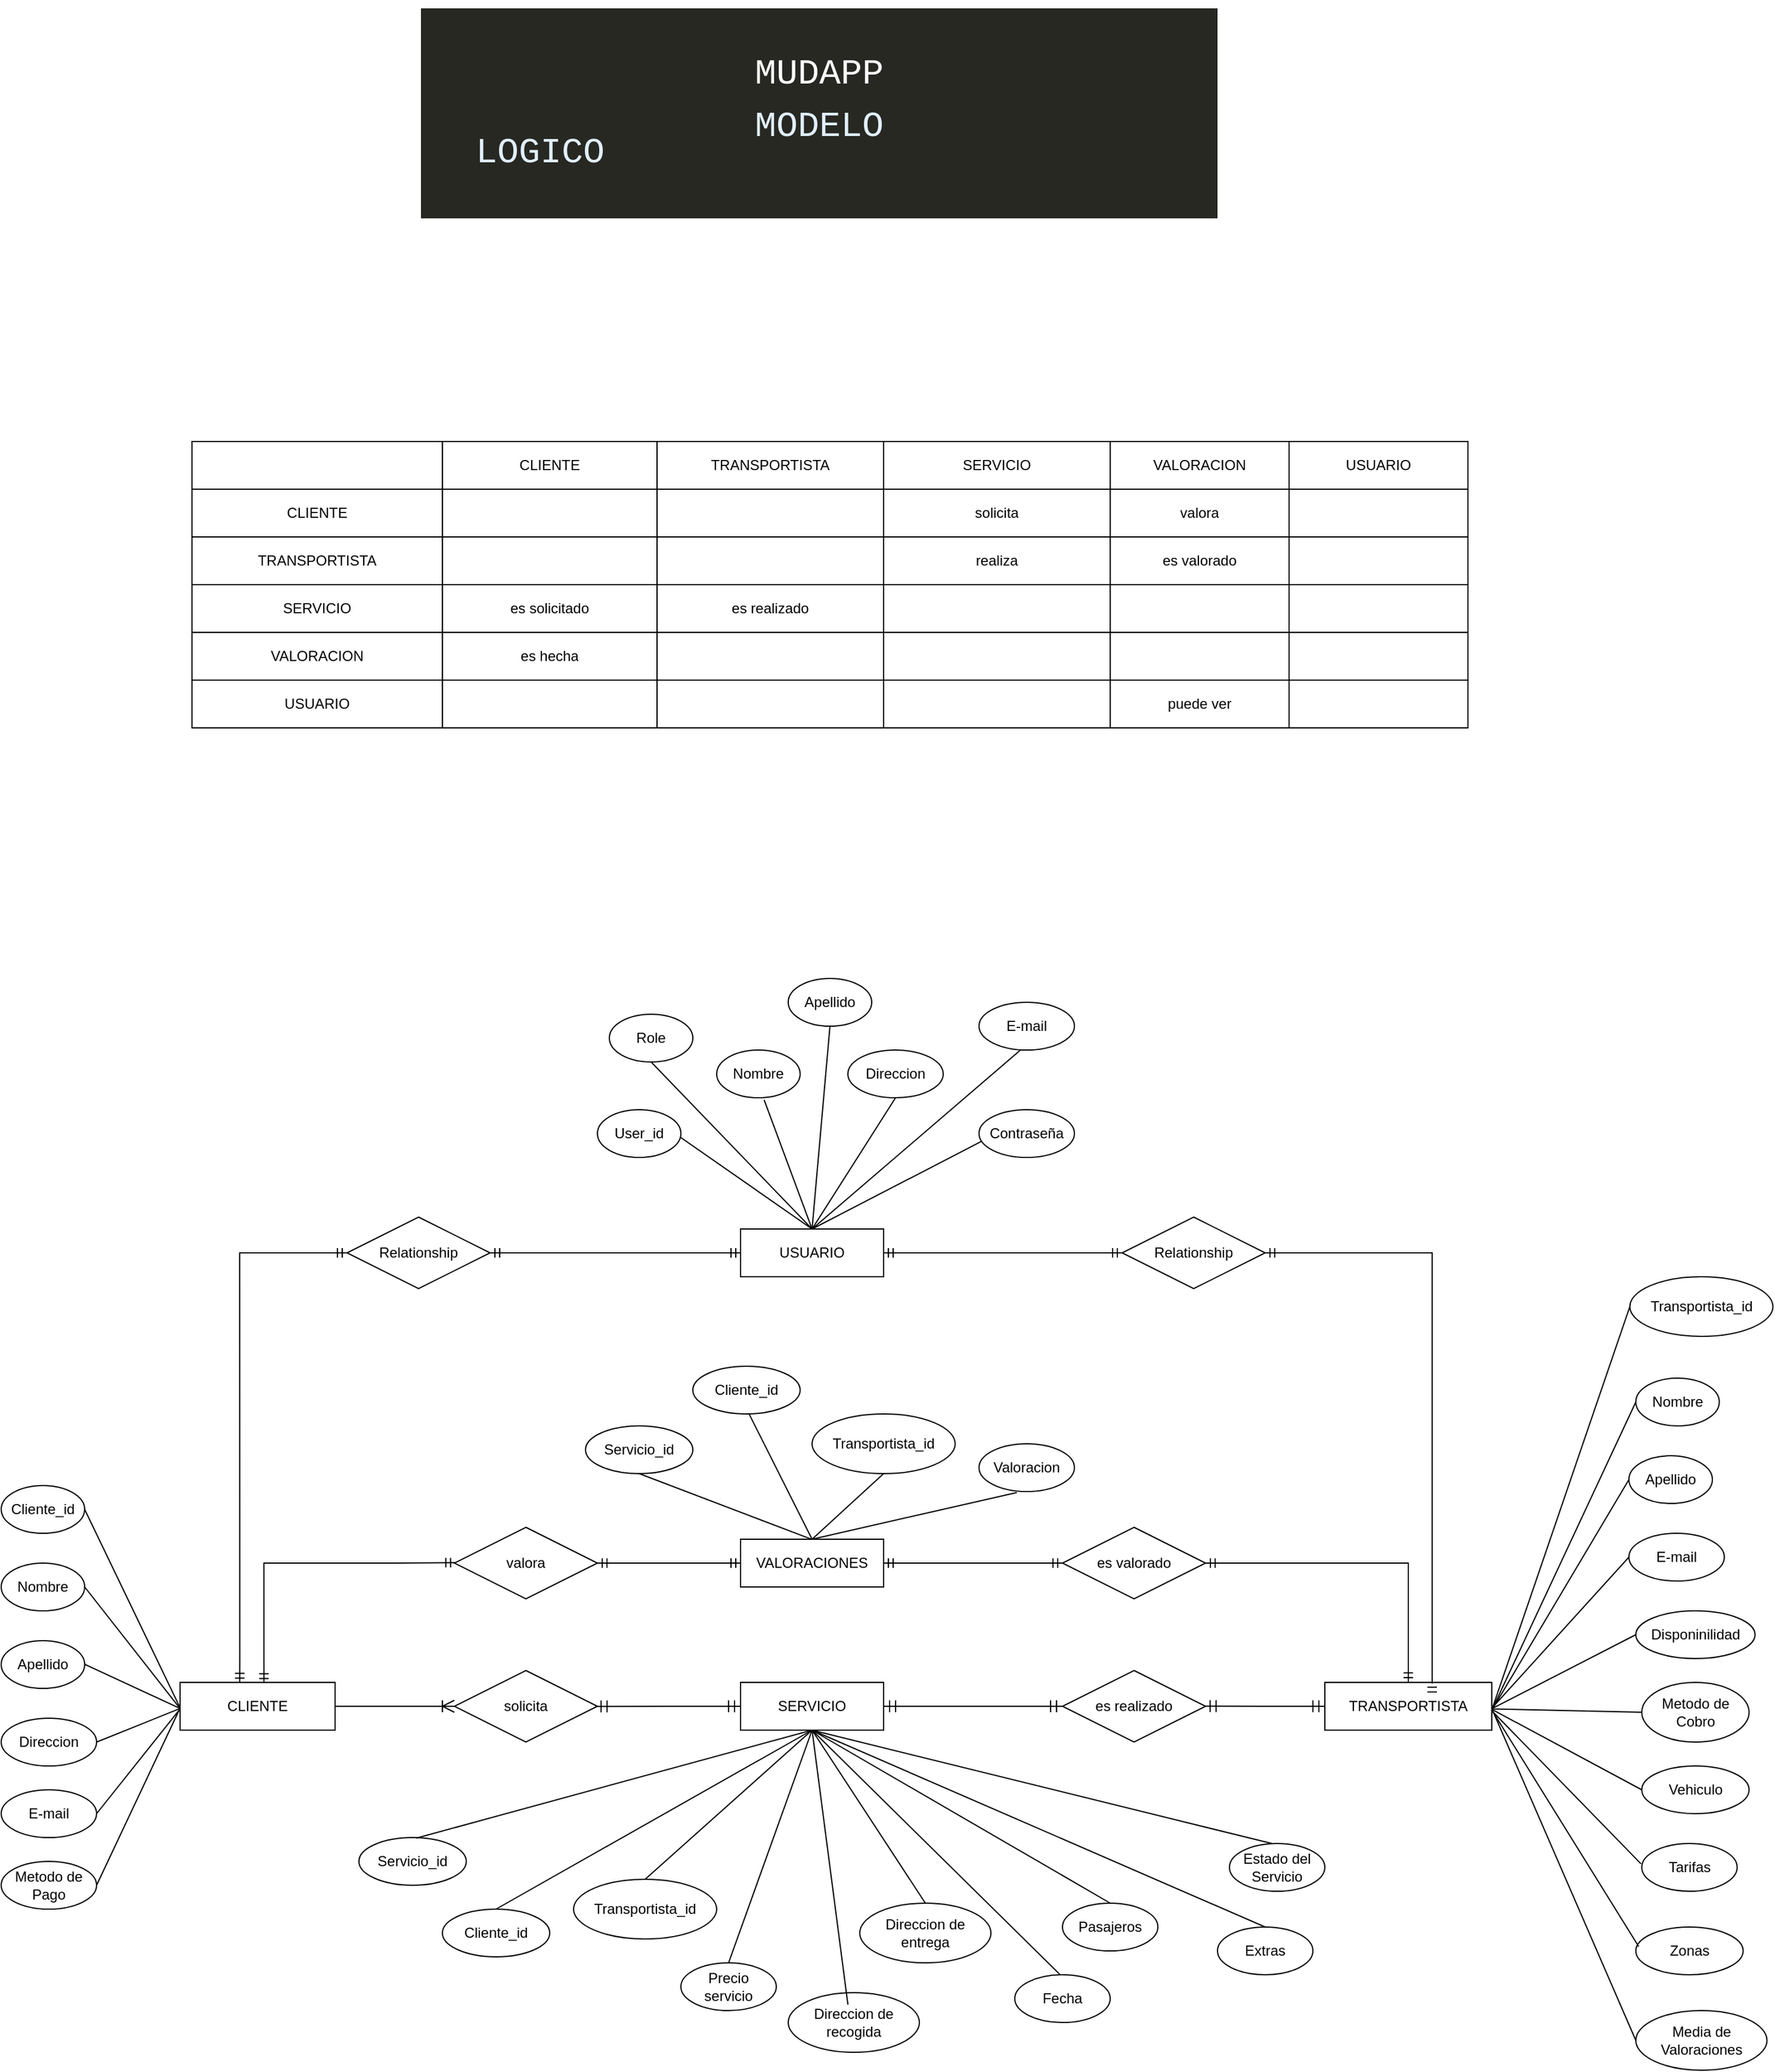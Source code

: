 <mxfile version="22.1.18" type="github">
  <diagram id="R2lEEEUBdFMjLlhIrx00" name="Page-1">
    <mxGraphModel dx="3212" dy="1678" grid="1" gridSize="10" guides="1" tooltips="1" connect="1" arrows="1" fold="1" page="1" pageScale="1" pageWidth="850" pageHeight="1100" math="0" shadow="0" extFonts="Permanent Marker^https://fonts.googleapis.com/css?family=Permanent+Marker">
      <root>
        <mxCell id="0" />
        <mxCell id="1" parent="0" />
        <mxCell id="XYO_S3u_A2tb_Ycb6_oL-2" value="&lt;div style=&quot;color: rgb(255, 255, 255); background-color: rgb(39, 40, 34); font-family: Consolas, &amp;quot;Courier New&amp;quot;, monospace; font-weight: normal; font-size: 30px; line-height: 22px;&quot;&gt;&lt;div style=&quot;text-align: center; border-color: var(--border-color);&quot;&gt;&lt;span style=&quot;border-color: var(--border-color);&quot;&gt;&lt;br&gt;&lt;/span&gt;&lt;/div&gt;&lt;div style=&quot;text-align: center; border-color: var(--border-color);&quot;&gt;&lt;span style=&quot;border-color: var(--border-color);&quot;&gt;&lt;br&gt;&lt;/span&gt;&lt;/div&gt;&lt;div style=&quot;text-align: center; border-color: var(--border-color);&quot;&gt;&lt;span style=&quot;border-color: var(--border-color);&quot;&gt;MUDAPP&lt;/span&gt;&lt;/div&gt;&lt;div style=&quot;text-align: center; border-color: var(--border-color);&quot;&gt;&lt;span style=&quot;border-color: var(--border-color); color: rgb(225, 239, 255);&quot;&gt;&lt;br&gt;&lt;/span&gt;&lt;/div&gt;&lt;div style=&quot;text-align: center; border-color: var(--border-color);&quot;&gt;&lt;span style=&quot;border-color: var(--border-color); color: rgb(225, 239, 255);&quot;&gt;MODELO LOGICO&amp;nbsp;&lt;span style=&quot;white-space: pre;&quot;&gt;&#x9;&lt;span style=&quot;white-space: pre;&quot;&gt;&#x9;&lt;/span&gt;&lt;span style=&quot;white-space: pre;&quot;&gt;&#x9;&lt;/span&gt;&lt;/span&gt;&lt;span style=&quot;white-space: pre;&quot;&gt;&#x9;&lt;/span&gt;&lt;/span&gt;&lt;/div&gt;&lt;div style=&quot;border-color: var(--border-color);&quot;&gt;&lt;span style=&quot;border-color: var(--border-color); color: rgb(225, 239, 255);&quot;&gt;&lt;br&gt;&lt;/span&gt;&lt;/div&gt;&lt;div style=&quot;border-color: var(--border-color);&quot;&gt;&lt;span style=&quot;border-color: var(--border-color); color: rgb(225, 239, 255);&quot;&gt;&lt;br&gt;&lt;/span&gt;&lt;/div&gt;&lt;/div&gt;" style="text;whiteSpace=wrap;html=1;" parent="1" vertex="1">
          <mxGeometry x="940" y="50" width="670" height="160" as="geometry" />
        </mxCell>
        <mxCell id="AyDjndvUcT2t_tg9O84d-178" value="CLIENTE" style="whiteSpace=wrap;html=1;align=center;" parent="1" vertex="1">
          <mxGeometry x="740" y="1460" width="130" height="40" as="geometry" />
        </mxCell>
        <mxCell id="AyDjndvUcT2t_tg9O84d-179" value="TRANSPORTISTA" style="whiteSpace=wrap;html=1;align=center;" parent="1" vertex="1">
          <mxGeometry x="1700.0" y="1460" width="140" height="40" as="geometry" />
        </mxCell>
        <mxCell id="AyDjndvUcT2t_tg9O84d-180" value="SERVICIO" style="whiteSpace=wrap;html=1;align=center;" parent="1" vertex="1">
          <mxGeometry x="1210" y="1460" width="120" height="40" as="geometry" />
        </mxCell>
        <mxCell id="AyDjndvUcT2t_tg9O84d-182" value="solicita" style="shape=rhombus;perimeter=rhombusPerimeter;whiteSpace=wrap;html=1;align=center;" parent="1" vertex="1">
          <mxGeometry x="970" y="1450" width="120" height="60" as="geometry" />
        </mxCell>
        <mxCell id="AyDjndvUcT2t_tg9O84d-188" value="Nombre" style="ellipse;whiteSpace=wrap;html=1;align=center;" parent="1" vertex="1">
          <mxGeometry x="590" y="1360" width="70" height="40" as="geometry" />
        </mxCell>
        <mxCell id="AyDjndvUcT2t_tg9O84d-189" value="Apellido" style="ellipse;whiteSpace=wrap;html=1;align=center;" parent="1" vertex="1">
          <mxGeometry x="590" y="1425" width="70" height="40" as="geometry" />
        </mxCell>
        <mxCell id="Nog-_Bnt_2nCAP1aoFjM-1" value="" style="endArrow=none;html=1;rounded=0;fontSize=12;startSize=8;endSize=8;curved=1;entryX=0.002;entryY=0.549;entryDx=0;entryDy=0;exitX=0.995;exitY=0.491;exitDx=0;exitDy=0;entryPerimeter=0;exitPerimeter=0;" parent="1" source="AyDjndvUcT2t_tg9O84d-189" target="AyDjndvUcT2t_tg9O84d-178" edge="1">
          <mxGeometry width="50" height="50" relative="1" as="geometry">
            <mxPoint x="541.06" y="1650" as="sourcePoint" />
            <mxPoint x="586.06" y="1820" as="targetPoint" />
          </mxGeometry>
        </mxCell>
        <mxCell id="Nog-_Bnt_2nCAP1aoFjM-2" value="" style="endArrow=none;html=1;rounded=0;fontSize=12;startSize=8;endSize=8;curved=1;entryX=-0.001;entryY=0.542;entryDx=0;entryDy=0;exitX=1;exitY=0.5;exitDx=0;exitDy=0;entryPerimeter=0;" parent="1" source="AyDjndvUcT2t_tg9O84d-188" target="AyDjndvUcT2t_tg9O84d-178" edge="1">
          <mxGeometry width="50" height="50" relative="1" as="geometry">
            <mxPoint x="476.06" y="1570" as="sourcePoint" />
            <mxPoint x="526.06" y="1520" as="targetPoint" />
          </mxGeometry>
        </mxCell>
        <mxCell id="Nog-_Bnt_2nCAP1aoFjM-5" value="" style="edgeStyle=entityRelationEdgeStyle;fontSize=12;html=1;endArrow=ERoneToMany;rounded=0;startSize=8;endSize=8;curved=1;exitX=1;exitY=0.5;exitDx=0;exitDy=0;entryX=0;entryY=0.5;entryDx=0;entryDy=0;" parent="1" source="AyDjndvUcT2t_tg9O84d-178" target="AyDjndvUcT2t_tg9O84d-182" edge="1">
          <mxGeometry width="100" height="100" relative="1" as="geometry">
            <mxPoint x="486.06" y="1610" as="sourcePoint" />
            <mxPoint x="586.06" y="1510" as="targetPoint" />
            <Array as="points">
              <mxPoint x="586.06" y="1470" />
            </Array>
          </mxGeometry>
        </mxCell>
        <mxCell id="Nog-_Bnt_2nCAP1aoFjM-6" value="" style="edgeStyle=entityRelationEdgeStyle;fontSize=12;html=1;endArrow=ERmandOne;startArrow=ERmandOne;rounded=0;startSize=8;endSize=8;curved=1;exitX=0.984;exitY=0.502;exitDx=0;exitDy=0;entryX=0;entryY=0.5;entryDx=0;entryDy=0;exitPerimeter=0;" parent="1" source="AyDjndvUcT2t_tg9O84d-182" target="AyDjndvUcT2t_tg9O84d-180" edge="1">
          <mxGeometry width="100" height="100" relative="1" as="geometry">
            <mxPoint x="935" y="1480" as="sourcePoint" />
            <mxPoint x="1125" y="1510" as="targetPoint" />
          </mxGeometry>
        </mxCell>
        <mxCell id="Nog-_Bnt_2nCAP1aoFjM-8" value="" style="edgeStyle=entityRelationEdgeStyle;fontSize=12;html=1;endArrow=ERmandOne;startArrow=ERmandOne;rounded=0;startSize=8;endSize=8;curved=1;entryX=0;entryY=0.5;entryDx=0;entryDy=0;exitX=0.99;exitY=0.498;exitDx=0;exitDy=0;exitPerimeter=0;" parent="1" source="AyDjndvUcT2t_tg9O84d-185" target="AyDjndvUcT2t_tg9O84d-179" edge="1">
          <mxGeometry width="100" height="100" relative="1" as="geometry">
            <mxPoint x="1920" y="1505" as="sourcePoint" />
            <mxPoint x="1980" y="1535" as="targetPoint" />
          </mxGeometry>
        </mxCell>
        <mxCell id="Nog-_Bnt_2nCAP1aoFjM-12" value="Direccion" style="ellipse;whiteSpace=wrap;html=1;align=center;" parent="1" vertex="1">
          <mxGeometry x="590" y="1490" width="80" height="40" as="geometry" />
        </mxCell>
        <mxCell id="Nog-_Bnt_2nCAP1aoFjM-13" value="" style="endArrow=none;html=1;rounded=0;fontSize=12;startSize=8;endSize=8;curved=1;entryX=1;entryY=0.5;entryDx=0;entryDy=0;exitX=-0.002;exitY=0.549;exitDx=0;exitDy=0;exitPerimeter=0;" parent="1" source="AyDjndvUcT2t_tg9O84d-178" target="Nog-_Bnt_2nCAP1aoFjM-12" edge="1">
          <mxGeometry relative="1" as="geometry">
            <mxPoint x="576.06" y="1590" as="sourcePoint" />
            <mxPoint x="666.06" y="1600" as="targetPoint" />
          </mxGeometry>
        </mxCell>
        <mxCell id="Nog-_Bnt_2nCAP1aoFjM-14" value="E-mail" style="ellipse;whiteSpace=wrap;html=1;align=center;" parent="1" vertex="1">
          <mxGeometry x="590" y="1550" width="80" height="40" as="geometry" />
        </mxCell>
        <mxCell id="Nog-_Bnt_2nCAP1aoFjM-15" value="" style="endArrow=none;html=1;rounded=0;fontSize=12;startSize=8;endSize=8;curved=1;entryX=1;entryY=0.5;entryDx=0;entryDy=0;exitX=-0.001;exitY=0.56;exitDx=0;exitDy=0;exitPerimeter=0;" parent="1" source="AyDjndvUcT2t_tg9O84d-178" target="Nog-_Bnt_2nCAP1aoFjM-14" edge="1">
          <mxGeometry relative="1" as="geometry">
            <mxPoint x="740" y="1490" as="sourcePoint" />
            <mxPoint x="666.06" y="1570" as="targetPoint" />
          </mxGeometry>
        </mxCell>
        <mxCell id="Nog-_Bnt_2nCAP1aoFjM-17" value="Apellido" style="ellipse;whiteSpace=wrap;html=1;align=center;" parent="1" vertex="1">
          <mxGeometry x="1955.0" y="1270" width="70" height="40" as="geometry" />
        </mxCell>
        <mxCell id="Nog-_Bnt_2nCAP1aoFjM-19" value="" style="endArrow=none;html=1;rounded=0;fontSize=12;startSize=8;endSize=8;curved=1;entryX=1.003;entryY=0.566;entryDx=0;entryDy=0;exitX=0;exitY=0.5;exitDx=0;exitDy=0;entryPerimeter=0;" parent="1" source="Nog-_Bnt_2nCAP1aoFjM-17" target="AyDjndvUcT2t_tg9O84d-179" edge="1">
          <mxGeometry width="50" height="50" relative="1" as="geometry">
            <mxPoint x="1740.78" y="1680" as="sourcePoint" />
            <mxPoint x="1740.78" y="1520" as="targetPoint" />
          </mxGeometry>
        </mxCell>
        <mxCell id="Nog-_Bnt_2nCAP1aoFjM-20" value="" style="endArrow=none;html=1;rounded=0;fontSize=12;startSize=8;endSize=8;curved=1;entryX=1.004;entryY=0.556;entryDx=0;entryDy=0;exitX=0;exitY=0.5;exitDx=0;exitDy=0;entryPerimeter=0;" parent="1" source="Nog-_Bnt_2nCAP1aoFjM-16" target="AyDjndvUcT2t_tg9O84d-179" edge="1">
          <mxGeometry width="50" height="50" relative="1" as="geometry">
            <mxPoint x="1695.778" y="1595.517" as="sourcePoint" />
            <mxPoint x="1831.64" y="1520" as="targetPoint" />
          </mxGeometry>
        </mxCell>
        <mxCell id="Nog-_Bnt_2nCAP1aoFjM-21" value="" style="endArrow=none;html=1;rounded=0;fontSize=12;startSize=8;endSize=8;curved=1;entryX=0;entryY=0.5;entryDx=0;entryDy=0;exitX=1.001;exitY=0.566;exitDx=0;exitDy=0;exitPerimeter=0;" parent="1" source="AyDjndvUcT2t_tg9O84d-179" target="_vvefG6bikmkqa2N_4lL-25" edge="1">
          <mxGeometry width="50" height="50" relative="1" as="geometry">
            <mxPoint x="1831.64" y="1520" as="sourcePoint" />
            <mxPoint x="1520.78" y="1555" as="targetPoint" />
          </mxGeometry>
        </mxCell>
        <mxCell id="Nog-_Bnt_2nCAP1aoFjM-26" value="E-mail" style="ellipse;whiteSpace=wrap;html=1;align=center;" parent="1" vertex="1">
          <mxGeometry x="1955.0" y="1335" width="80" height="40" as="geometry" />
        </mxCell>
        <mxCell id="Nog-_Bnt_2nCAP1aoFjM-27" value="" style="endArrow=none;html=1;rounded=0;fontSize=12;startSize=8;endSize=8;curved=1;entryX=0;entryY=0.5;entryDx=0;entryDy=0;exitX=0.998;exitY=0.55;exitDx=0;exitDy=0;exitPerimeter=0;" parent="1" source="AyDjndvUcT2t_tg9O84d-179" target="Nog-_Bnt_2nCAP1aoFjM-26" edge="1">
          <mxGeometry relative="1" as="geometry">
            <mxPoint x="1930.78" y="1475" as="sourcePoint" />
            <mxPoint x="1956.64" y="1600" as="targetPoint" />
          </mxGeometry>
        </mxCell>
        <mxCell id="Nog-_Bnt_2nCAP1aoFjM-28" value="Media de Valoraciones" style="ellipse;whiteSpace=wrap;html=1;align=center;" parent="1" vertex="1">
          <mxGeometry x="1960.78" y="1735" width="110" height="50" as="geometry" />
        </mxCell>
        <mxCell id="Nog-_Bnt_2nCAP1aoFjM-29" value="" style="endArrow=none;html=1;rounded=0;fontSize=12;startSize=8;endSize=8;curved=1;entryX=0;entryY=0.5;entryDx=0;entryDy=0;exitX=1.003;exitY=0.572;exitDx=0;exitDy=0;exitPerimeter=0;" parent="1" source="AyDjndvUcT2t_tg9O84d-179" target="Nog-_Bnt_2nCAP1aoFjM-28" edge="1">
          <mxGeometry relative="1" as="geometry">
            <mxPoint x="1776.64" y="1500" as="sourcePoint" />
            <mxPoint x="1936.64" y="1500" as="targetPoint" />
          </mxGeometry>
        </mxCell>
        <mxCell id="Nog-_Bnt_2nCAP1aoFjM-35" value="Servicio_id" style="ellipse;whiteSpace=wrap;html=1;align=center;" parent="1" vertex="1">
          <mxGeometry x="890" y="1590" width="90" height="40" as="geometry" />
        </mxCell>
        <mxCell id="Nog-_Bnt_2nCAP1aoFjM-36" value="Cliente_id" style="ellipse;whiteSpace=wrap;html=1;align=center;" parent="1" vertex="1">
          <mxGeometry x="960" y="1650" width="90" height="40" as="geometry" />
        </mxCell>
        <mxCell id="Nog-_Bnt_2nCAP1aoFjM-38" value="" style="endArrow=none;html=1;rounded=0;fontSize=12;startSize=8;endSize=8;curved=1;entryX=0.5;entryY=1;entryDx=0;entryDy=0;exitX=0.5;exitY=0;exitDx=0;exitDy=0;" parent="1" source="Nog-_Bnt_2nCAP1aoFjM-36" target="AyDjndvUcT2t_tg9O84d-180" edge="1">
          <mxGeometry width="50" height="50" relative="1" as="geometry">
            <mxPoint x="1275" y="1660" as="sourcePoint" />
            <mxPoint x="1275" y="1500" as="targetPoint" />
          </mxGeometry>
        </mxCell>
        <mxCell id="Nog-_Bnt_2nCAP1aoFjM-39" value="" style="endArrow=none;html=1;rounded=0;fontSize=12;startSize=8;endSize=8;curved=1;entryX=0.5;entryY=1;entryDx=0;entryDy=0;exitX=0.535;exitY=0.012;exitDx=0;exitDy=0;exitPerimeter=0;" parent="1" source="Nog-_Bnt_2nCAP1aoFjM-35" target="AyDjndvUcT2t_tg9O84d-180" edge="1">
          <mxGeometry width="50" height="50" relative="1" as="geometry">
            <mxPoint x="1045" y="1580" as="sourcePoint" />
            <mxPoint x="1275" y="1500" as="targetPoint" />
          </mxGeometry>
        </mxCell>
        <mxCell id="Nog-_Bnt_2nCAP1aoFjM-41" value="Direccion de recogida" style="ellipse;whiteSpace=wrap;html=1;align=center;" parent="1" vertex="1">
          <mxGeometry x="1250" y="1720" width="110" height="50" as="geometry" />
        </mxCell>
        <mxCell id="Nog-_Bnt_2nCAP1aoFjM-42" value="" style="endArrow=none;html=1;rounded=0;fontSize=12;startSize=8;endSize=8;curved=1;entryX=0.5;entryY=0;entryDx=0;entryDy=0;" parent="1" target="_vvefG6bikmkqa2N_4lL-9" edge="1">
          <mxGeometry relative="1" as="geometry">
            <mxPoint x="1270" y="1500" as="sourcePoint" />
            <mxPoint x="1110.0" y="1735" as="targetPoint" />
          </mxGeometry>
        </mxCell>
        <mxCell id="Nog-_Bnt_2nCAP1aoFjM-43" value="Direccion de entrega" style="ellipse;whiteSpace=wrap;html=1;align=center;" parent="1" vertex="1">
          <mxGeometry x="1310" y="1645" width="110" height="50" as="geometry" />
        </mxCell>
        <mxCell id="Nog-_Bnt_2nCAP1aoFjM-44" value="" style="endArrow=none;html=1;rounded=0;fontSize=12;startSize=8;endSize=8;curved=1;entryX=0.5;entryY=0;entryDx=0;entryDy=0;exitX=0.5;exitY=1;exitDx=0;exitDy=0;" parent="1" source="AyDjndvUcT2t_tg9O84d-180" target="Nog-_Bnt_2nCAP1aoFjM-43" edge="1">
          <mxGeometry relative="1" as="geometry">
            <mxPoint x="1275" y="1500" as="sourcePoint" />
            <mxPoint x="1325" y="1740" as="targetPoint" />
          </mxGeometry>
        </mxCell>
        <mxCell id="Nog-_Bnt_2nCAP1aoFjM-45" value="Pasajeros" style="ellipse;whiteSpace=wrap;html=1;align=center;" parent="1" vertex="1">
          <mxGeometry x="1480" y="1645" width="80" height="40" as="geometry" />
        </mxCell>
        <mxCell id="Nog-_Bnt_2nCAP1aoFjM-46" value="" style="endArrow=none;html=1;rounded=0;fontSize=12;startSize=8;endSize=8;curved=1;entryX=0.5;entryY=0;entryDx=0;entryDy=0;exitX=0.5;exitY=1;exitDx=0;exitDy=0;" parent="1" source="AyDjndvUcT2t_tg9O84d-180" target="Nog-_Bnt_2nCAP1aoFjM-45" edge="1">
          <mxGeometry relative="1" as="geometry">
            <mxPoint x="1275" y="1500" as="sourcePoint" />
            <mxPoint x="1400" y="1580" as="targetPoint" />
          </mxGeometry>
        </mxCell>
        <mxCell id="Nog-_Bnt_2nCAP1aoFjM-47" value="Extras" style="ellipse;whiteSpace=wrap;html=1;align=center;" parent="1" vertex="1">
          <mxGeometry x="1610" y="1665" width="80" height="40" as="geometry" />
        </mxCell>
        <mxCell id="Nog-_Bnt_2nCAP1aoFjM-49" value="" style="endArrow=none;html=1;rounded=0;fontSize=12;startSize=8;endSize=8;curved=1;entryX=0.5;entryY=0;entryDx=0;entryDy=0;exitX=0.5;exitY=1;exitDx=0;exitDy=0;" parent="1" source="AyDjndvUcT2t_tg9O84d-180" target="Nog-_Bnt_2nCAP1aoFjM-47" edge="1">
          <mxGeometry relative="1" as="geometry">
            <mxPoint x="1250" y="1610" as="sourcePoint" />
            <mxPoint x="1410" y="1610" as="targetPoint" />
          </mxGeometry>
        </mxCell>
        <mxCell id="Nog-_Bnt_2nCAP1aoFjM-16" value="Nombre" style="ellipse;whiteSpace=wrap;html=1;align=center;" parent="1" vertex="1">
          <mxGeometry x="1960.78" y="1205" width="70" height="40" as="geometry" />
        </mxCell>
        <mxCell id="YrzD1q_Cr9L-AkBYlA69-1" value="Precio servicio" style="ellipse;whiteSpace=wrap;html=1;align=center;" parent="1" vertex="1">
          <mxGeometry x="1160" y="1695" width="80" height="40" as="geometry" />
        </mxCell>
        <mxCell id="YrzD1q_Cr9L-AkBYlA69-2" value="Metodo de Cobro" style="ellipse;whiteSpace=wrap;html=1;align=center;" parent="1" vertex="1">
          <mxGeometry x="1965.78" y="1460" width="90" height="50" as="geometry" />
        </mxCell>
        <mxCell id="YrzD1q_Cr9L-AkBYlA69-3" value="" style="endArrow=none;html=1;rounded=0;fontSize=12;startSize=8;endSize=8;curved=1;exitX=0;exitY=0.5;exitDx=0;exitDy=0;entryX=1.001;entryY=0.556;entryDx=0;entryDy=0;entryPerimeter=0;" parent="1" source="YrzD1q_Cr9L-AkBYlA69-2" target="AyDjndvUcT2t_tg9O84d-179" edge="1">
          <mxGeometry width="50" height="50" relative="1" as="geometry">
            <mxPoint x="1645.78" y="1630" as="sourcePoint" />
            <mxPoint x="1835.78" y="1520" as="targetPoint" />
          </mxGeometry>
        </mxCell>
        <mxCell id="YrzD1q_Cr9L-AkBYlA69-4" value="" style="endArrow=none;html=1;rounded=0;fontSize=12;startSize=8;endSize=8;curved=1;entryX=0.5;entryY=0;entryDx=0;entryDy=0;exitX=0.5;exitY=1;exitDx=0;exitDy=0;" parent="1" source="AyDjndvUcT2t_tg9O84d-180" target="YrzD1q_Cr9L-AkBYlA69-1" edge="1">
          <mxGeometry relative="1" as="geometry">
            <mxPoint x="1280" y="1480" as="sourcePoint" />
            <mxPoint x="1410" y="1560" as="targetPoint" />
          </mxGeometry>
        </mxCell>
        <mxCell id="_vvefG6bikmkqa2N_4lL-1" value="VALORACIONES" style="whiteSpace=wrap;html=1;align=center;" parent="1" vertex="1">
          <mxGeometry x="1210" y="1340" width="120" height="40" as="geometry" />
        </mxCell>
        <mxCell id="_vvefG6bikmkqa2N_4lL-5" value="Cliente_id" style="ellipse;whiteSpace=wrap;html=1;align=center;" parent="1" vertex="1">
          <mxGeometry x="590" y="1295" width="70" height="40" as="geometry" />
        </mxCell>
        <mxCell id="_vvefG6bikmkqa2N_4lL-6" value="" style="endArrow=none;html=1;rounded=0;fontSize=12;startSize=8;endSize=8;curved=1;entryX=-0.001;entryY=0.523;entryDx=0;entryDy=0;exitX=1;exitY=0.5;exitDx=0;exitDy=0;entryPerimeter=0;" parent="1" source="_vvefG6bikmkqa2N_4lL-5" target="AyDjndvUcT2t_tg9O84d-178" edge="1">
          <mxGeometry width="50" height="50" relative="1" as="geometry">
            <mxPoint x="384.0" y="1520.28" as="sourcePoint" />
            <mxPoint x="506.06" y="1400" as="targetPoint" />
          </mxGeometry>
        </mxCell>
        <mxCell id="_vvefG6bikmkqa2N_4lL-7" value="Metodo de Pago" style="ellipse;whiteSpace=wrap;html=1;align=center;" parent="1" vertex="1">
          <mxGeometry x="590" y="1610" width="80" height="40" as="geometry" />
        </mxCell>
        <mxCell id="_vvefG6bikmkqa2N_4lL-8" value="" style="endArrow=none;html=1;rounded=0;fontSize=12;startSize=8;endSize=8;curved=1;entryX=1;entryY=0.5;entryDx=0;entryDy=0;exitX=-0.002;exitY=0.553;exitDx=0;exitDy=0;exitPerimeter=0;" parent="1" source="AyDjndvUcT2t_tg9O84d-178" target="_vvefG6bikmkqa2N_4lL-7" edge="1">
          <mxGeometry relative="1" as="geometry">
            <mxPoint x="576.06" y="1470" as="sourcePoint" />
            <mxPoint x="791.06" y="1600" as="targetPoint" />
          </mxGeometry>
        </mxCell>
        <mxCell id="_vvefG6bikmkqa2N_4lL-9" value="Transportista_id" style="ellipse;whiteSpace=wrap;html=1;align=center;" parent="1" vertex="1">
          <mxGeometry x="1070" y="1625" width="120" height="50" as="geometry" />
        </mxCell>
        <mxCell id="_vvefG6bikmkqa2N_4lL-11" value="" style="endArrow=none;html=1;rounded=0;fontSize=12;startSize=8;endSize=8;curved=1;entryX=0.455;entryY=0.2;entryDx=0;entryDy=0;entryPerimeter=0;" parent="1" target="Nog-_Bnt_2nCAP1aoFjM-41" edge="1">
          <mxGeometry relative="1" as="geometry">
            <mxPoint x="1270" y="1500" as="sourcePoint" />
            <mxPoint x="1260" y="1670" as="targetPoint" />
          </mxGeometry>
        </mxCell>
        <mxCell id="_vvefG6bikmkqa2N_4lL-13" value="Fecha" style="ellipse;whiteSpace=wrap;html=1;align=center;" parent="1" vertex="1">
          <mxGeometry x="1440" y="1705" width="80" height="40" as="geometry" />
        </mxCell>
        <mxCell id="_vvefG6bikmkqa2N_4lL-14" value="Estado del Servicio" style="ellipse;whiteSpace=wrap;html=1;align=center;" parent="1" vertex="1">
          <mxGeometry x="1620" y="1595" width="80" height="40" as="geometry" />
        </mxCell>
        <mxCell id="_vvefG6bikmkqa2N_4lL-15" value="" style="endArrow=none;html=1;rounded=0;fontSize=12;startSize=8;endSize=8;curved=1;entryX=0.475;entryY=-0.002;entryDx=0;entryDy=0;entryPerimeter=0;exitX=0.5;exitY=1;exitDx=0;exitDy=0;" parent="1" source="AyDjndvUcT2t_tg9O84d-180" target="_vvefG6bikmkqa2N_4lL-13" edge="1">
          <mxGeometry relative="1" as="geometry">
            <mxPoint x="1424.97" y="1450" as="sourcePoint" />
            <mxPoint x="1434.97" y="1685" as="targetPoint" />
          </mxGeometry>
        </mxCell>
        <mxCell id="_vvefG6bikmkqa2N_4lL-16" value="" style="endArrow=none;html=1;rounded=0;fontSize=12;startSize=8;endSize=8;curved=1;entryX=0.446;entryY=0.001;entryDx=0;entryDy=0;entryPerimeter=0;" parent="1" target="_vvefG6bikmkqa2N_4lL-14" edge="1">
          <mxGeometry relative="1" as="geometry">
            <mxPoint x="1270" y="1500" as="sourcePoint" />
            <mxPoint x="1550" y="1550" as="targetPoint" />
          </mxGeometry>
        </mxCell>
        <mxCell id="_vvefG6bikmkqa2N_4lL-17" value="Servicio_id" style="ellipse;whiteSpace=wrap;html=1;align=center;" parent="1" vertex="1">
          <mxGeometry x="1080" y="1245" width="90" height="40" as="geometry" />
        </mxCell>
        <mxCell id="_vvefG6bikmkqa2N_4lL-18" value="Cliente_id" style="ellipse;whiteSpace=wrap;html=1;align=center;" parent="1" vertex="1">
          <mxGeometry x="1170" y="1195" width="90" height="40" as="geometry" />
        </mxCell>
        <mxCell id="_vvefG6bikmkqa2N_4lL-19" value="Valoracion" style="ellipse;whiteSpace=wrap;html=1;align=center;" parent="1" vertex="1">
          <mxGeometry x="1410" y="1260" width="80" height="40" as="geometry" />
        </mxCell>
        <mxCell id="_vvefG6bikmkqa2N_4lL-20" value="Transportista_id" style="ellipse;whiteSpace=wrap;html=1;align=center;" parent="1" vertex="1">
          <mxGeometry x="1270" y="1235" width="120" height="50" as="geometry" />
        </mxCell>
        <mxCell id="_vvefG6bikmkqa2N_4lL-21" value="Zonas" style="ellipse;whiteSpace=wrap;html=1;align=center;" parent="1" vertex="1">
          <mxGeometry x="1960.78" y="1665" width="90" height="40" as="geometry" />
        </mxCell>
        <mxCell id="_vvefG6bikmkqa2N_4lL-22" value="Vehiculo" style="ellipse;whiteSpace=wrap;html=1;align=center;" parent="1" vertex="1">
          <mxGeometry x="1965.78" y="1530" width="90" height="40" as="geometry" />
        </mxCell>
        <mxCell id="_vvefG6bikmkqa2N_4lL-23" value="Tarifas" style="ellipse;whiteSpace=wrap;html=1;align=center;" parent="1" vertex="1">
          <mxGeometry x="1965.78" y="1595" width="80" height="40" as="geometry" />
        </mxCell>
        <mxCell id="_vvefG6bikmkqa2N_4lL-25" value="Transportista_id" style="ellipse;whiteSpace=wrap;html=1;align=center;" parent="1" vertex="1">
          <mxGeometry x="1955.78" y="1120" width="120" height="50" as="geometry" />
        </mxCell>
        <mxCell id="_vvefG6bikmkqa2N_4lL-31" value="" style="endArrow=none;html=1;rounded=0;exitX=0.5;exitY=1;exitDx=0;exitDy=0;entryX=0.5;entryY=0.005;entryDx=0;entryDy=0;entryPerimeter=0;" parent="1" source="_vvefG6bikmkqa2N_4lL-17" target="_vvefG6bikmkqa2N_4lL-1" edge="1">
          <mxGeometry width="50" height="50" relative="1" as="geometry">
            <mxPoint x="1050" y="1040" as="sourcePoint" />
            <mxPoint x="1250" y="1230" as="targetPoint" />
          </mxGeometry>
        </mxCell>
        <mxCell id="_vvefG6bikmkqa2N_4lL-32" value="" style="endArrow=none;html=1;rounded=0;exitX=0.521;exitY=0.986;exitDx=0;exitDy=0;exitPerimeter=0;entryX=0.5;entryY=0;entryDx=0;entryDy=0;" parent="1" source="_vvefG6bikmkqa2N_4lL-18" target="_vvefG6bikmkqa2N_4lL-1" edge="1">
          <mxGeometry width="50" height="50" relative="1" as="geometry">
            <mxPoint x="1186.92" y="1279.08" as="sourcePoint" />
            <mxPoint x="1260" y="1180" as="targetPoint" />
          </mxGeometry>
        </mxCell>
        <mxCell id="_vvefG6bikmkqa2N_4lL-33" value="" style="endArrow=none;html=1;rounded=0;exitX=0.5;exitY=1;exitDx=0;exitDy=0;entryX=0.5;entryY=0;entryDx=0;entryDy=0;" parent="1" source="_vvefG6bikmkqa2N_4lL-20" target="_vvefG6bikmkqa2N_4lL-1" edge="1">
          <mxGeometry width="50" height="50" relative="1" as="geometry">
            <mxPoint x="1290.7" y="1320.04" as="sourcePoint" />
            <mxPoint x="1345.7" y="1210.04" as="targetPoint" />
          </mxGeometry>
        </mxCell>
        <mxCell id="_vvefG6bikmkqa2N_4lL-34" value="" style="endArrow=none;html=1;rounded=0;exitX=0.396;exitY=1.021;exitDx=0;exitDy=0;entryX=0.5;entryY=0;entryDx=0;entryDy=0;exitPerimeter=0;" parent="1" source="_vvefG6bikmkqa2N_4lL-19" target="_vvefG6bikmkqa2N_4lL-1" edge="1">
          <mxGeometry width="50" height="50" relative="1" as="geometry">
            <mxPoint x="1390" y="1265" as="sourcePoint" />
            <mxPoint x="1290" y="1180" as="targetPoint" />
          </mxGeometry>
        </mxCell>
        <mxCell id="_vvefG6bikmkqa2N_4lL-37" value="" style="endArrow=none;html=1;rounded=0;exitX=0;exitY=0.5;exitDx=0;exitDy=0;entryX=1.007;entryY=0.577;entryDx=0;entryDy=0;entryPerimeter=0;" parent="1" source="_vvefG6bikmkqa2N_4lL-22" target="AyDjndvUcT2t_tg9O84d-179" edge="1">
          <mxGeometry width="50" height="50" relative="1" as="geometry">
            <mxPoint x="1989.92" y="1234.84" as="sourcePoint" />
            <mxPoint x="1850.78" y="1495" as="targetPoint" />
          </mxGeometry>
        </mxCell>
        <mxCell id="_vvefG6bikmkqa2N_4lL-38" value="" style="endArrow=none;html=1;rounded=0;entryX=1;entryY=0.577;entryDx=0;entryDy=0;exitX=0.027;exitY=0.409;exitDx=0;exitDy=0;exitPerimeter=0;entryPerimeter=0;" parent="1" source="_vvefG6bikmkqa2N_4lL-21" target="AyDjndvUcT2t_tg9O84d-179" edge="1">
          <mxGeometry width="50" height="50" relative="1" as="geometry">
            <mxPoint x="2025.48" y="1571.84" as="sourcePoint" />
            <mxPoint x="2029.53" y="1454.96" as="targetPoint" />
          </mxGeometry>
        </mxCell>
        <mxCell id="_vvefG6bikmkqa2N_4lL-39" value="" style="endArrow=none;html=1;rounded=0;entryX=1.003;entryY=0.604;entryDx=0;entryDy=0;exitX=-0.008;exitY=0.426;exitDx=0;exitDy=0;exitPerimeter=0;entryPerimeter=0;" parent="1" source="_vvefG6bikmkqa2N_4lL-23" target="AyDjndvUcT2t_tg9O84d-179" edge="1">
          <mxGeometry width="50" height="50" relative="1" as="geometry">
            <mxPoint x="2255.78" y="1334.84" as="sourcePoint" />
            <mxPoint x="2029.92" y="1454.84" as="targetPoint" />
          </mxGeometry>
        </mxCell>
        <mxCell id="_vvefG6bikmkqa2N_4lL-40" value="valora" style="shape=rhombus;perimeter=rhombusPerimeter;whiteSpace=wrap;html=1;align=center;" parent="1" vertex="1">
          <mxGeometry x="970" y="1330" width="120" height="60" as="geometry" />
        </mxCell>
        <mxCell id="_vvefG6bikmkqa2N_4lL-41" value="" style="edgeStyle=entityRelationEdgeStyle;fontSize=12;html=1;endArrow=ERmandOne;startArrow=ERmandOne;rounded=0;entryX=0;entryY=0.5;entryDx=0;entryDy=0;exitX=1;exitY=0.5;exitDx=0;exitDy=0;" parent="1" source="_vvefG6bikmkqa2N_4lL-40" target="_vvefG6bikmkqa2N_4lL-1" edge="1">
          <mxGeometry width="100" height="100" relative="1" as="geometry">
            <mxPoint x="895" y="1460" as="sourcePoint" />
            <mxPoint x="995" y="1360" as="targetPoint" />
          </mxGeometry>
        </mxCell>
        <mxCell id="_vvefG6bikmkqa2N_4lL-42" value="" style="edgeStyle=orthogonalEdgeStyle;fontSize=12;html=1;endArrow=ERmandOne;startArrow=ERmandOne;rounded=0;exitX=0.541;exitY=0.018;exitDx=0;exitDy=0;exitPerimeter=0;entryX=0.007;entryY=0.493;entryDx=0;entryDy=0;entryPerimeter=0;" parent="1" source="AyDjndvUcT2t_tg9O84d-178" target="_vvefG6bikmkqa2N_4lL-40" edge="1">
          <mxGeometry width="100" height="100" relative="1" as="geometry">
            <mxPoint x="1265" y="1380" as="sourcePoint" />
            <mxPoint x="705" y="1125" as="targetPoint" />
            <Array as="points">
              <mxPoint x="810" y="1360" />
              <mxPoint x="920" y="1360" />
            </Array>
          </mxGeometry>
        </mxCell>
        <mxCell id="_vvefG6bikmkqa2N_4lL-43" value="es valorado" style="shape=rhombus;perimeter=rhombusPerimeter;whiteSpace=wrap;html=1;align=center;" parent="1" vertex="1">
          <mxGeometry x="1480" y="1330" width="120" height="60" as="geometry" />
        </mxCell>
        <mxCell id="_vvefG6bikmkqa2N_4lL-44" value="" style="edgeStyle=entityRelationEdgeStyle;fontSize=12;html=1;endArrow=ERmandOne;startArrow=ERmandOne;rounded=0;exitX=1;exitY=0.5;exitDx=0;exitDy=0;entryX=0;entryY=0.5;entryDx=0;entryDy=0;" parent="1" source="_vvefG6bikmkqa2N_4lL-1" target="_vvefG6bikmkqa2N_4lL-43" edge="1">
          <mxGeometry width="100" height="100" relative="1" as="geometry">
            <mxPoint x="1565" y="1360" as="sourcePoint" />
            <mxPoint x="1665" y="1260" as="targetPoint" />
          </mxGeometry>
        </mxCell>
        <mxCell id="_vvefG6bikmkqa2N_4lL-45" value="" style="edgeStyle=orthogonalEdgeStyle;fontSize=12;html=1;endArrow=ERmandOne;startArrow=ERmandOne;rounded=0;exitX=1;exitY=0.5;exitDx=0;exitDy=0;entryX=0.5;entryY=0;entryDx=0;entryDy=0;" parent="1" source="_vvefG6bikmkqa2N_4lL-43" target="AyDjndvUcT2t_tg9O84d-179" edge="1">
          <mxGeometry width="100" height="100" relative="1" as="geometry">
            <mxPoint x="1565" y="1190" as="sourcePoint" />
            <mxPoint x="2215" y="1410" as="targetPoint" />
          </mxGeometry>
        </mxCell>
        <mxCell id="Bw6XGJ7eYlzFdS1czy6Q-37" value="" style="shape=table;startSize=0;container=1;collapsible=0;childLayout=tableLayout;" vertex="1" parent="1">
          <mxGeometry x="750" y="420" width="1070" height="240" as="geometry" />
        </mxCell>
        <mxCell id="Bw6XGJ7eYlzFdS1czy6Q-38" value="" style="shape=tableRow;horizontal=0;startSize=0;swimlaneHead=0;swimlaneBody=0;strokeColor=inherit;top=0;left=0;bottom=0;right=0;collapsible=0;dropTarget=0;fillColor=none;points=[[0,0.5],[1,0.5]];portConstraint=eastwest;" vertex="1" parent="Bw6XGJ7eYlzFdS1czy6Q-37">
          <mxGeometry width="1070" height="40" as="geometry" />
        </mxCell>
        <mxCell id="Bw6XGJ7eYlzFdS1czy6Q-39" value="" style="shape=partialRectangle;html=1;whiteSpace=wrap;connectable=0;strokeColor=inherit;overflow=hidden;fillColor=none;top=0;left=0;bottom=0;right=0;pointerEvents=1;" vertex="1" parent="Bw6XGJ7eYlzFdS1czy6Q-38">
          <mxGeometry width="210" height="40" as="geometry">
            <mxRectangle width="210" height="40" as="alternateBounds" />
          </mxGeometry>
        </mxCell>
        <mxCell id="Bw6XGJ7eYlzFdS1czy6Q-40" value="CLIENTE" style="shape=partialRectangle;html=1;whiteSpace=wrap;connectable=0;strokeColor=inherit;overflow=hidden;fillColor=none;top=0;left=0;bottom=0;right=0;pointerEvents=1;" vertex="1" parent="Bw6XGJ7eYlzFdS1czy6Q-38">
          <mxGeometry x="210" width="180" height="40" as="geometry">
            <mxRectangle width="180" height="40" as="alternateBounds" />
          </mxGeometry>
        </mxCell>
        <mxCell id="Bw6XGJ7eYlzFdS1czy6Q-41" value="TRANSPORTISTA" style="shape=partialRectangle;html=1;whiteSpace=wrap;connectable=0;strokeColor=inherit;overflow=hidden;fillColor=none;top=0;left=0;bottom=0;right=0;pointerEvents=1;" vertex="1" parent="Bw6XGJ7eYlzFdS1czy6Q-38">
          <mxGeometry x="390" width="190" height="40" as="geometry">
            <mxRectangle width="190" height="40" as="alternateBounds" />
          </mxGeometry>
        </mxCell>
        <mxCell id="Bw6XGJ7eYlzFdS1czy6Q-42" value="SERVICIO" style="shape=partialRectangle;html=1;whiteSpace=wrap;connectable=0;strokeColor=inherit;overflow=hidden;fillColor=none;top=0;left=0;bottom=0;right=0;pointerEvents=1;" vertex="1" parent="Bw6XGJ7eYlzFdS1czy6Q-38">
          <mxGeometry x="580" width="190" height="40" as="geometry">
            <mxRectangle width="190" height="40" as="alternateBounds" />
          </mxGeometry>
        </mxCell>
        <mxCell id="Bw6XGJ7eYlzFdS1czy6Q-43" value="VALORACION" style="shape=partialRectangle;html=1;whiteSpace=wrap;connectable=0;strokeColor=inherit;overflow=hidden;fillColor=none;top=0;left=0;bottom=0;right=0;pointerEvents=1;" vertex="1" parent="Bw6XGJ7eYlzFdS1czy6Q-38">
          <mxGeometry x="770" width="150" height="40" as="geometry">
            <mxRectangle width="150" height="40" as="alternateBounds" />
          </mxGeometry>
        </mxCell>
        <mxCell id="Bw6XGJ7eYlzFdS1czy6Q-44" value="USUARIO" style="shape=partialRectangle;html=1;whiteSpace=wrap;connectable=0;strokeColor=inherit;overflow=hidden;fillColor=none;top=0;left=0;bottom=0;right=0;pointerEvents=1;" vertex="1" parent="Bw6XGJ7eYlzFdS1czy6Q-38">
          <mxGeometry x="920" width="150" height="40" as="geometry">
            <mxRectangle width="150" height="40" as="alternateBounds" />
          </mxGeometry>
        </mxCell>
        <mxCell id="Bw6XGJ7eYlzFdS1czy6Q-45" value="" style="shape=tableRow;horizontal=0;startSize=0;swimlaneHead=0;swimlaneBody=0;strokeColor=inherit;top=0;left=0;bottom=0;right=0;collapsible=0;dropTarget=0;fillColor=none;points=[[0,0.5],[1,0.5]];portConstraint=eastwest;" vertex="1" parent="Bw6XGJ7eYlzFdS1czy6Q-37">
          <mxGeometry y="40" width="1070" height="40" as="geometry" />
        </mxCell>
        <mxCell id="Bw6XGJ7eYlzFdS1czy6Q-46" value="CLIENTE" style="shape=partialRectangle;html=1;whiteSpace=wrap;connectable=0;strokeColor=inherit;overflow=hidden;fillColor=none;top=0;left=0;bottom=0;right=0;pointerEvents=1;" vertex="1" parent="Bw6XGJ7eYlzFdS1czy6Q-45">
          <mxGeometry width="210" height="40" as="geometry">
            <mxRectangle width="210" height="40" as="alternateBounds" />
          </mxGeometry>
        </mxCell>
        <mxCell id="Bw6XGJ7eYlzFdS1czy6Q-47" value="" style="shape=partialRectangle;html=1;whiteSpace=wrap;connectable=0;strokeColor=inherit;overflow=hidden;fillColor=none;top=0;left=0;bottom=0;right=0;pointerEvents=1;" vertex="1" parent="Bw6XGJ7eYlzFdS1czy6Q-45">
          <mxGeometry x="210" width="180" height="40" as="geometry">
            <mxRectangle width="180" height="40" as="alternateBounds" />
          </mxGeometry>
        </mxCell>
        <mxCell id="Bw6XGJ7eYlzFdS1czy6Q-48" value="" style="shape=partialRectangle;html=1;whiteSpace=wrap;connectable=0;strokeColor=inherit;overflow=hidden;fillColor=none;top=0;left=0;bottom=0;right=0;pointerEvents=1;" vertex="1" parent="Bw6XGJ7eYlzFdS1czy6Q-45">
          <mxGeometry x="390" width="190" height="40" as="geometry">
            <mxRectangle width="190" height="40" as="alternateBounds" />
          </mxGeometry>
        </mxCell>
        <mxCell id="Bw6XGJ7eYlzFdS1czy6Q-49" value="solicita" style="shape=partialRectangle;html=1;whiteSpace=wrap;connectable=0;strokeColor=inherit;overflow=hidden;fillColor=none;top=0;left=0;bottom=0;right=0;pointerEvents=1;" vertex="1" parent="Bw6XGJ7eYlzFdS1czy6Q-45">
          <mxGeometry x="580" width="190" height="40" as="geometry">
            <mxRectangle width="190" height="40" as="alternateBounds" />
          </mxGeometry>
        </mxCell>
        <mxCell id="Bw6XGJ7eYlzFdS1czy6Q-50" value="valora" style="shape=partialRectangle;html=1;whiteSpace=wrap;connectable=0;strokeColor=inherit;overflow=hidden;fillColor=none;top=0;left=0;bottom=0;right=0;pointerEvents=1;" vertex="1" parent="Bw6XGJ7eYlzFdS1czy6Q-45">
          <mxGeometry x="770" width="150" height="40" as="geometry">
            <mxRectangle width="150" height="40" as="alternateBounds" />
          </mxGeometry>
        </mxCell>
        <mxCell id="Bw6XGJ7eYlzFdS1czy6Q-51" value="" style="shape=partialRectangle;html=1;whiteSpace=wrap;connectable=0;strokeColor=inherit;overflow=hidden;fillColor=none;top=0;left=0;bottom=0;right=0;pointerEvents=1;" vertex="1" parent="Bw6XGJ7eYlzFdS1czy6Q-45">
          <mxGeometry x="920" width="150" height="40" as="geometry">
            <mxRectangle width="150" height="40" as="alternateBounds" />
          </mxGeometry>
        </mxCell>
        <mxCell id="Bw6XGJ7eYlzFdS1czy6Q-52" value="" style="shape=tableRow;horizontal=0;startSize=0;swimlaneHead=0;swimlaneBody=0;strokeColor=inherit;top=0;left=0;bottom=0;right=0;collapsible=0;dropTarget=0;fillColor=none;points=[[0,0.5],[1,0.5]];portConstraint=eastwest;" vertex="1" parent="Bw6XGJ7eYlzFdS1czy6Q-37">
          <mxGeometry y="80" width="1070" height="40" as="geometry" />
        </mxCell>
        <mxCell id="Bw6XGJ7eYlzFdS1czy6Q-53" value="TRANSPORTISTA" style="shape=partialRectangle;html=1;whiteSpace=wrap;connectable=0;strokeColor=inherit;overflow=hidden;fillColor=none;top=0;left=0;bottom=0;right=0;pointerEvents=1;" vertex="1" parent="Bw6XGJ7eYlzFdS1czy6Q-52">
          <mxGeometry width="210" height="40" as="geometry">
            <mxRectangle width="210" height="40" as="alternateBounds" />
          </mxGeometry>
        </mxCell>
        <mxCell id="Bw6XGJ7eYlzFdS1czy6Q-54" value="" style="shape=partialRectangle;html=1;whiteSpace=wrap;connectable=0;strokeColor=inherit;overflow=hidden;fillColor=none;top=0;left=0;bottom=0;right=0;pointerEvents=1;" vertex="1" parent="Bw6XGJ7eYlzFdS1czy6Q-52">
          <mxGeometry x="210" width="180" height="40" as="geometry">
            <mxRectangle width="180" height="40" as="alternateBounds" />
          </mxGeometry>
        </mxCell>
        <mxCell id="Bw6XGJ7eYlzFdS1czy6Q-55" value="" style="shape=partialRectangle;html=1;whiteSpace=wrap;connectable=0;strokeColor=inherit;overflow=hidden;fillColor=none;top=0;left=0;bottom=0;right=0;pointerEvents=1;" vertex="1" parent="Bw6XGJ7eYlzFdS1czy6Q-52">
          <mxGeometry x="390" width="190" height="40" as="geometry">
            <mxRectangle width="190" height="40" as="alternateBounds" />
          </mxGeometry>
        </mxCell>
        <mxCell id="Bw6XGJ7eYlzFdS1czy6Q-56" value="realiza" style="shape=partialRectangle;html=1;whiteSpace=wrap;connectable=0;strokeColor=inherit;overflow=hidden;fillColor=none;top=0;left=0;bottom=0;right=0;pointerEvents=1;" vertex="1" parent="Bw6XGJ7eYlzFdS1czy6Q-52">
          <mxGeometry x="580" width="190" height="40" as="geometry">
            <mxRectangle width="190" height="40" as="alternateBounds" />
          </mxGeometry>
        </mxCell>
        <mxCell id="Bw6XGJ7eYlzFdS1czy6Q-57" value="es valorado" style="shape=partialRectangle;html=1;whiteSpace=wrap;connectable=0;strokeColor=inherit;overflow=hidden;fillColor=none;top=0;left=0;bottom=0;right=0;pointerEvents=1;" vertex="1" parent="Bw6XGJ7eYlzFdS1czy6Q-52">
          <mxGeometry x="770" width="150" height="40" as="geometry">
            <mxRectangle width="150" height="40" as="alternateBounds" />
          </mxGeometry>
        </mxCell>
        <mxCell id="Bw6XGJ7eYlzFdS1czy6Q-58" value="" style="shape=partialRectangle;html=1;whiteSpace=wrap;connectable=0;strokeColor=inherit;overflow=hidden;fillColor=none;top=0;left=0;bottom=0;right=0;pointerEvents=1;" vertex="1" parent="Bw6XGJ7eYlzFdS1czy6Q-52">
          <mxGeometry x="920" width="150" height="40" as="geometry">
            <mxRectangle width="150" height="40" as="alternateBounds" />
          </mxGeometry>
        </mxCell>
        <mxCell id="Bw6XGJ7eYlzFdS1czy6Q-59" value="" style="shape=tableRow;horizontal=0;startSize=0;swimlaneHead=0;swimlaneBody=0;strokeColor=inherit;top=0;left=0;bottom=0;right=0;collapsible=0;dropTarget=0;fillColor=none;points=[[0,0.5],[1,0.5]];portConstraint=eastwest;" vertex="1" parent="Bw6XGJ7eYlzFdS1czy6Q-37">
          <mxGeometry y="120" width="1070" height="40" as="geometry" />
        </mxCell>
        <mxCell id="Bw6XGJ7eYlzFdS1czy6Q-60" value="SERVICIO" style="shape=partialRectangle;html=1;whiteSpace=wrap;connectable=0;strokeColor=inherit;overflow=hidden;fillColor=none;top=0;left=0;bottom=0;right=0;pointerEvents=1;" vertex="1" parent="Bw6XGJ7eYlzFdS1czy6Q-59">
          <mxGeometry width="210" height="40" as="geometry">
            <mxRectangle width="210" height="40" as="alternateBounds" />
          </mxGeometry>
        </mxCell>
        <mxCell id="Bw6XGJ7eYlzFdS1czy6Q-61" value="es solicitado" style="shape=partialRectangle;html=1;whiteSpace=wrap;connectable=0;strokeColor=inherit;overflow=hidden;fillColor=none;top=0;left=0;bottom=0;right=0;pointerEvents=1;" vertex="1" parent="Bw6XGJ7eYlzFdS1czy6Q-59">
          <mxGeometry x="210" width="180" height="40" as="geometry">
            <mxRectangle width="180" height="40" as="alternateBounds" />
          </mxGeometry>
        </mxCell>
        <mxCell id="Bw6XGJ7eYlzFdS1czy6Q-62" value="es realizado" style="shape=partialRectangle;html=1;whiteSpace=wrap;connectable=0;strokeColor=inherit;overflow=hidden;fillColor=none;top=0;left=0;bottom=0;right=0;pointerEvents=1;" vertex="1" parent="Bw6XGJ7eYlzFdS1czy6Q-59">
          <mxGeometry x="390" width="190" height="40" as="geometry">
            <mxRectangle width="190" height="40" as="alternateBounds" />
          </mxGeometry>
        </mxCell>
        <mxCell id="Bw6XGJ7eYlzFdS1czy6Q-63" value="" style="shape=partialRectangle;html=1;whiteSpace=wrap;connectable=0;strokeColor=inherit;overflow=hidden;fillColor=none;top=0;left=0;bottom=0;right=0;pointerEvents=1;" vertex="1" parent="Bw6XGJ7eYlzFdS1czy6Q-59">
          <mxGeometry x="580" width="190" height="40" as="geometry">
            <mxRectangle width="190" height="40" as="alternateBounds" />
          </mxGeometry>
        </mxCell>
        <mxCell id="Bw6XGJ7eYlzFdS1czy6Q-64" value="" style="shape=partialRectangle;html=1;whiteSpace=wrap;connectable=0;strokeColor=inherit;overflow=hidden;fillColor=none;top=0;left=0;bottom=0;right=0;pointerEvents=1;" vertex="1" parent="Bw6XGJ7eYlzFdS1czy6Q-59">
          <mxGeometry x="770" width="150" height="40" as="geometry">
            <mxRectangle width="150" height="40" as="alternateBounds" />
          </mxGeometry>
        </mxCell>
        <mxCell id="Bw6XGJ7eYlzFdS1czy6Q-65" value="" style="shape=partialRectangle;html=1;whiteSpace=wrap;connectable=0;strokeColor=inherit;overflow=hidden;fillColor=none;top=0;left=0;bottom=0;right=0;pointerEvents=1;" vertex="1" parent="Bw6XGJ7eYlzFdS1czy6Q-59">
          <mxGeometry x="920" width="150" height="40" as="geometry">
            <mxRectangle width="150" height="40" as="alternateBounds" />
          </mxGeometry>
        </mxCell>
        <mxCell id="Bw6XGJ7eYlzFdS1czy6Q-66" value="" style="shape=tableRow;horizontal=0;startSize=0;swimlaneHead=0;swimlaneBody=0;strokeColor=inherit;top=0;left=0;bottom=0;right=0;collapsible=0;dropTarget=0;fillColor=none;points=[[0,0.5],[1,0.5]];portConstraint=eastwest;" vertex="1" parent="Bw6XGJ7eYlzFdS1czy6Q-37">
          <mxGeometry y="160" width="1070" height="40" as="geometry" />
        </mxCell>
        <mxCell id="Bw6XGJ7eYlzFdS1czy6Q-67" value="VALORACION" style="shape=partialRectangle;html=1;whiteSpace=wrap;connectable=0;strokeColor=inherit;overflow=hidden;fillColor=none;top=0;left=0;bottom=0;right=0;pointerEvents=1;" vertex="1" parent="Bw6XGJ7eYlzFdS1czy6Q-66">
          <mxGeometry width="210" height="40" as="geometry">
            <mxRectangle width="210" height="40" as="alternateBounds" />
          </mxGeometry>
        </mxCell>
        <mxCell id="Bw6XGJ7eYlzFdS1czy6Q-68" value="es hecha" style="shape=partialRectangle;html=1;whiteSpace=wrap;connectable=0;strokeColor=inherit;overflow=hidden;fillColor=none;top=0;left=0;bottom=0;right=0;pointerEvents=1;" vertex="1" parent="Bw6XGJ7eYlzFdS1czy6Q-66">
          <mxGeometry x="210" width="180" height="40" as="geometry">
            <mxRectangle width="180" height="40" as="alternateBounds" />
          </mxGeometry>
        </mxCell>
        <mxCell id="Bw6XGJ7eYlzFdS1czy6Q-69" value="" style="shape=partialRectangle;html=1;whiteSpace=wrap;connectable=0;strokeColor=inherit;overflow=hidden;fillColor=none;top=0;left=0;bottom=0;right=0;pointerEvents=1;" vertex="1" parent="Bw6XGJ7eYlzFdS1czy6Q-66">
          <mxGeometry x="390" width="190" height="40" as="geometry">
            <mxRectangle width="190" height="40" as="alternateBounds" />
          </mxGeometry>
        </mxCell>
        <mxCell id="Bw6XGJ7eYlzFdS1czy6Q-70" value="" style="shape=partialRectangle;html=1;whiteSpace=wrap;connectable=0;strokeColor=inherit;overflow=hidden;fillColor=none;top=0;left=0;bottom=0;right=0;pointerEvents=1;" vertex="1" parent="Bw6XGJ7eYlzFdS1czy6Q-66">
          <mxGeometry x="580" width="190" height="40" as="geometry">
            <mxRectangle width="190" height="40" as="alternateBounds" />
          </mxGeometry>
        </mxCell>
        <mxCell id="Bw6XGJ7eYlzFdS1czy6Q-71" value="" style="shape=partialRectangle;html=1;whiteSpace=wrap;connectable=0;strokeColor=inherit;overflow=hidden;fillColor=none;top=0;left=0;bottom=0;right=0;pointerEvents=1;" vertex="1" parent="Bw6XGJ7eYlzFdS1czy6Q-66">
          <mxGeometry x="770" width="150" height="40" as="geometry">
            <mxRectangle width="150" height="40" as="alternateBounds" />
          </mxGeometry>
        </mxCell>
        <mxCell id="Bw6XGJ7eYlzFdS1czy6Q-72" value="" style="shape=partialRectangle;html=1;whiteSpace=wrap;connectable=0;strokeColor=inherit;overflow=hidden;fillColor=none;top=0;left=0;bottom=0;right=0;pointerEvents=1;" vertex="1" parent="Bw6XGJ7eYlzFdS1czy6Q-66">
          <mxGeometry x="920" width="150" height="40" as="geometry">
            <mxRectangle width="150" height="40" as="alternateBounds" />
          </mxGeometry>
        </mxCell>
        <mxCell id="Bw6XGJ7eYlzFdS1czy6Q-73" value="" style="shape=tableRow;horizontal=0;startSize=0;swimlaneHead=0;swimlaneBody=0;strokeColor=inherit;top=0;left=0;bottom=0;right=0;collapsible=0;dropTarget=0;fillColor=none;points=[[0,0.5],[1,0.5]];portConstraint=eastwest;" vertex="1" parent="Bw6XGJ7eYlzFdS1czy6Q-37">
          <mxGeometry y="200" width="1070" height="40" as="geometry" />
        </mxCell>
        <mxCell id="Bw6XGJ7eYlzFdS1czy6Q-74" value="USUARIO" style="shape=partialRectangle;html=1;whiteSpace=wrap;connectable=0;strokeColor=inherit;overflow=hidden;fillColor=none;top=0;left=0;bottom=0;right=0;pointerEvents=1;" vertex="1" parent="Bw6XGJ7eYlzFdS1czy6Q-73">
          <mxGeometry width="210" height="40" as="geometry">
            <mxRectangle width="210" height="40" as="alternateBounds" />
          </mxGeometry>
        </mxCell>
        <mxCell id="Bw6XGJ7eYlzFdS1czy6Q-75" value="" style="shape=partialRectangle;html=1;whiteSpace=wrap;connectable=0;strokeColor=inherit;overflow=hidden;fillColor=none;top=0;left=0;bottom=0;right=0;pointerEvents=1;" vertex="1" parent="Bw6XGJ7eYlzFdS1czy6Q-73">
          <mxGeometry x="210" width="180" height="40" as="geometry">
            <mxRectangle width="180" height="40" as="alternateBounds" />
          </mxGeometry>
        </mxCell>
        <mxCell id="Bw6XGJ7eYlzFdS1czy6Q-76" value="" style="shape=partialRectangle;html=1;whiteSpace=wrap;connectable=0;strokeColor=inherit;overflow=hidden;fillColor=none;top=0;left=0;bottom=0;right=0;pointerEvents=1;" vertex="1" parent="Bw6XGJ7eYlzFdS1czy6Q-73">
          <mxGeometry x="390" width="190" height="40" as="geometry">
            <mxRectangle width="190" height="40" as="alternateBounds" />
          </mxGeometry>
        </mxCell>
        <mxCell id="Bw6XGJ7eYlzFdS1czy6Q-77" value="" style="shape=partialRectangle;html=1;whiteSpace=wrap;connectable=0;strokeColor=inherit;overflow=hidden;fillColor=none;top=0;left=0;bottom=0;right=0;pointerEvents=1;" vertex="1" parent="Bw6XGJ7eYlzFdS1czy6Q-73">
          <mxGeometry x="580" width="190" height="40" as="geometry">
            <mxRectangle width="190" height="40" as="alternateBounds" />
          </mxGeometry>
        </mxCell>
        <mxCell id="Bw6XGJ7eYlzFdS1czy6Q-78" value="puede ver" style="shape=partialRectangle;html=1;whiteSpace=wrap;connectable=0;strokeColor=inherit;overflow=hidden;fillColor=none;top=0;left=0;bottom=0;right=0;pointerEvents=1;" vertex="1" parent="Bw6XGJ7eYlzFdS1czy6Q-73">
          <mxGeometry x="770" width="150" height="40" as="geometry">
            <mxRectangle width="150" height="40" as="alternateBounds" />
          </mxGeometry>
        </mxCell>
        <mxCell id="Bw6XGJ7eYlzFdS1czy6Q-79" value="" style="shape=partialRectangle;html=1;whiteSpace=wrap;connectable=0;strokeColor=inherit;overflow=hidden;fillColor=none;top=0;left=0;bottom=0;right=0;pointerEvents=1;" vertex="1" parent="Bw6XGJ7eYlzFdS1czy6Q-73">
          <mxGeometry x="920" width="150" height="40" as="geometry">
            <mxRectangle width="150" height="40" as="alternateBounds" />
          </mxGeometry>
        </mxCell>
        <mxCell id="Bw6XGJ7eYlzFdS1czy6Q-80" value="" style="edgeStyle=entityRelationEdgeStyle;fontSize=12;html=1;endArrow=ERmandOne;startArrow=ERmandOne;rounded=0;startSize=8;endSize=8;curved=1;exitX=1;exitY=0.5;exitDx=0;exitDy=0;entryX=0;entryY=0.5;entryDx=0;entryDy=0;" edge="1" parent="1" source="AyDjndvUcT2t_tg9O84d-180" target="AyDjndvUcT2t_tg9O84d-185">
          <mxGeometry width="100" height="100" relative="1" as="geometry">
            <mxPoint x="1330" y="1480" as="sourcePoint" />
            <mxPoint x="1680" y="1480" as="targetPoint" />
          </mxGeometry>
        </mxCell>
        <mxCell id="AyDjndvUcT2t_tg9O84d-185" value="es realizado" style="shape=rhombus;perimeter=rhombusPerimeter;whiteSpace=wrap;html=1;align=center;" parent="1" vertex="1">
          <mxGeometry x="1480" y="1450" width="120" height="60" as="geometry" />
        </mxCell>
        <mxCell id="Bw6XGJ7eYlzFdS1czy6Q-81" value="USUARIO" style="rounded=0;whiteSpace=wrap;html=1;" vertex="1" parent="1">
          <mxGeometry x="1210" y="1080" width="120" height="40" as="geometry" />
        </mxCell>
        <mxCell id="Bw6XGJ7eYlzFdS1czy6Q-82" value="Apellido" style="ellipse;whiteSpace=wrap;html=1;align=center;" vertex="1" parent="1">
          <mxGeometry x="1250.0" y="870.0" width="70" height="40" as="geometry" />
        </mxCell>
        <mxCell id="Bw6XGJ7eYlzFdS1czy6Q-83" value="" style="endArrow=none;html=1;rounded=0;fontSize=12;startSize=8;endSize=8;curved=1;entryX=0.5;entryY=0;entryDx=0;entryDy=0;exitX=0.5;exitY=1;exitDx=0;exitDy=0;" edge="1" source="Bw6XGJ7eYlzFdS1czy6Q-82" parent="1" target="Bw6XGJ7eYlzFdS1czy6Q-81">
          <mxGeometry width="50" height="50" relative="1" as="geometry">
            <mxPoint x="1320" y="810" as="sourcePoint" />
            <mxPoint x="2140.64" y="620.16" as="targetPoint" />
          </mxGeometry>
        </mxCell>
        <mxCell id="Bw6XGJ7eYlzFdS1czy6Q-84" value="" style="endArrow=none;html=1;rounded=0;fontSize=12;startSize=8;endSize=8;curved=1;entryX=0.5;entryY=0;entryDx=0;entryDy=0;exitX=0.568;exitY=1.042;exitDx=0;exitDy=0;exitPerimeter=0;" edge="1" source="Bw6XGJ7eYlzFdS1czy6Q-92" parent="1" target="Bw6XGJ7eYlzFdS1czy6Q-81">
          <mxGeometry width="50" height="50" relative="1" as="geometry">
            <mxPoint x="1981.638" y="720.677" as="sourcePoint" />
            <mxPoint x="2140.64" y="620.16" as="targetPoint" />
          </mxGeometry>
        </mxCell>
        <mxCell id="Bw6XGJ7eYlzFdS1czy6Q-85" value="" style="endArrow=none;html=1;rounded=0;fontSize=12;startSize=8;endSize=8;curved=1;entryX=0.517;entryY=-0.003;entryDx=0;entryDy=0;exitX=0.5;exitY=0;exitDx=0;exitDy=0;entryPerimeter=0;" edge="1" target="Bw6XGJ7eYlzFdS1czy6Q-95" parent="1" source="Bw6XGJ7eYlzFdS1czy6Q-81">
          <mxGeometry width="50" height="50" relative="1" as="geometry">
            <mxPoint x="2140.64" y="620.16" as="sourcePoint" />
            <mxPoint x="1806.64" y="680.16" as="targetPoint" />
          </mxGeometry>
        </mxCell>
        <mxCell id="Bw6XGJ7eYlzFdS1czy6Q-86" value="Contraseña" style="ellipse;whiteSpace=wrap;html=1;align=center;" vertex="1" parent="1">
          <mxGeometry x="1410" y="980.0" width="80" height="40" as="geometry" />
        </mxCell>
        <mxCell id="Bw6XGJ7eYlzFdS1czy6Q-87" value="" style="endArrow=none;html=1;rounded=0;fontSize=12;startSize=8;endSize=8;curved=1;entryX=0.025;entryY=0.665;entryDx=0;entryDy=0;exitX=0.5;exitY=0;exitDx=0;exitDy=0;entryPerimeter=0;" edge="1" target="Bw6XGJ7eYlzFdS1czy6Q-86" parent="1" source="Bw6XGJ7eYlzFdS1czy6Q-81">
          <mxGeometry relative="1" as="geometry">
            <mxPoint x="2140" y="620" as="sourcePoint" />
            <mxPoint x="2262.5" y="755.16" as="targetPoint" />
          </mxGeometry>
        </mxCell>
        <mxCell id="Bw6XGJ7eYlzFdS1czy6Q-88" value="Direccion" style="ellipse;whiteSpace=wrap;html=1;align=center;" vertex="1" parent="1">
          <mxGeometry x="1300.0" y="930.0" width="80" height="40" as="geometry" />
        </mxCell>
        <mxCell id="Bw6XGJ7eYlzFdS1czy6Q-89" value="" style="endArrow=none;html=1;rounded=0;fontSize=12;startSize=8;endSize=8;curved=1;entryX=0.5;entryY=1;entryDx=0;entryDy=0;exitX=0.5;exitY=0;exitDx=0;exitDy=0;" edge="1" target="Bw6XGJ7eYlzFdS1czy6Q-88" parent="1" source="Bw6XGJ7eYlzFdS1czy6Q-81">
          <mxGeometry relative="1" as="geometry">
            <mxPoint x="2140.64" y="620.16" as="sourcePoint" />
            <mxPoint x="2242.5" y="755.16" as="targetPoint" />
          </mxGeometry>
        </mxCell>
        <mxCell id="Bw6XGJ7eYlzFdS1czy6Q-90" value="E-mail" style="ellipse;whiteSpace=wrap;html=1;align=center;" vertex="1" parent="1">
          <mxGeometry x="1410.0" y="890.0" width="80" height="40" as="geometry" />
        </mxCell>
        <mxCell id="Bw6XGJ7eYlzFdS1czy6Q-92" value="Nombre" style="ellipse;whiteSpace=wrap;html=1;align=center;" vertex="1" parent="1">
          <mxGeometry x="1190.0" y="930.0" width="70" height="40" as="geometry" />
        </mxCell>
        <mxCell id="Bw6XGJ7eYlzFdS1czy6Q-93" value="Role" style="ellipse;whiteSpace=wrap;html=1;align=center;" vertex="1" parent="1">
          <mxGeometry x="1100" y="900.0" width="70" height="40" as="geometry" />
        </mxCell>
        <mxCell id="Bw6XGJ7eYlzFdS1czy6Q-94" value="" style="endArrow=none;html=1;rounded=0;fontSize=12;startSize=8;endSize=8;curved=1;exitX=0.5;exitY=1;exitDx=0;exitDy=0;entryX=0.5;entryY=0;entryDx=0;entryDy=0;" edge="1" source="Bw6XGJ7eYlzFdS1czy6Q-93" parent="1" target="Bw6XGJ7eYlzFdS1czy6Q-81">
          <mxGeometry width="50" height="50" relative="1" as="geometry">
            <mxPoint x="1931.64" y="755.16" as="sourcePoint" />
            <mxPoint x="2140" y="620" as="targetPoint" />
          </mxGeometry>
        </mxCell>
        <mxCell id="Bw6XGJ7eYlzFdS1czy6Q-95" value="User_id" style="ellipse;whiteSpace=wrap;html=1;align=center;" vertex="1" parent="1">
          <mxGeometry x="1090" y="980" width="70" height="40" as="geometry" />
        </mxCell>
        <mxCell id="Bw6XGJ7eYlzFdS1czy6Q-96" value="Disponinilidad" style="ellipse;whiteSpace=wrap;html=1;align=center;" vertex="1" parent="1">
          <mxGeometry x="1960.78" y="1400" width="100" height="40" as="geometry" />
        </mxCell>
        <mxCell id="Bw6XGJ7eYlzFdS1czy6Q-97" value="" style="endArrow=none;html=1;rounded=0;fontSize=12;startSize=8;endSize=8;curved=1;exitX=0;exitY=0.5;exitDx=0;exitDy=0;entryX=0.998;entryY=0.556;entryDx=0;entryDy=0;entryPerimeter=0;" edge="1" parent="1" source="Bw6XGJ7eYlzFdS1czy6Q-96" target="AyDjndvUcT2t_tg9O84d-179">
          <mxGeometry width="50" height="50" relative="1" as="geometry">
            <mxPoint x="1978.73" y="1789.76" as="sourcePoint" />
            <mxPoint x="1860.78" y="1495" as="targetPoint" />
          </mxGeometry>
        </mxCell>
        <mxCell id="Bw6XGJ7eYlzFdS1czy6Q-101" value="" style="endArrow=none;html=1;rounded=0;fontSize=12;startSize=8;endSize=8;curved=1;entryX=0.433;entryY=1.003;entryDx=0;entryDy=0;exitX=0.5;exitY=0;exitDx=0;exitDy=0;entryPerimeter=0;" edge="1" parent="1" source="Bw6XGJ7eYlzFdS1czy6Q-81" target="Bw6XGJ7eYlzFdS1czy6Q-90">
          <mxGeometry relative="1" as="geometry">
            <mxPoint x="2080.78" y="700" as="sourcePoint" />
            <mxPoint x="2330.14" y="809.84" as="targetPoint" />
          </mxGeometry>
        </mxCell>
        <mxCell id="Bw6XGJ7eYlzFdS1czy6Q-104" value="Relationship" style="shape=rhombus;perimeter=rhombusPerimeter;whiteSpace=wrap;html=1;align=center;" vertex="1" parent="1">
          <mxGeometry x="1530" y="1070" width="120" height="60" as="geometry" />
        </mxCell>
        <mxCell id="Bw6XGJ7eYlzFdS1czy6Q-105" value="Relationship" style="shape=rhombus;perimeter=rhombusPerimeter;whiteSpace=wrap;html=1;align=center;" vertex="1" parent="1">
          <mxGeometry x="880" y="1070" width="120" height="60" as="geometry" />
        </mxCell>
        <mxCell id="Bw6XGJ7eYlzFdS1czy6Q-106" value="" style="edgeStyle=entityRelationEdgeStyle;fontSize=12;html=1;endArrow=ERmandOne;startArrow=ERmandOne;rounded=0;exitX=1;exitY=0.5;exitDx=0;exitDy=0;entryX=0;entryY=0.5;entryDx=0;entryDy=0;" edge="1" parent="1" source="Bw6XGJ7eYlzFdS1czy6Q-105" target="Bw6XGJ7eYlzFdS1czy6Q-81">
          <mxGeometry width="100" height="100" relative="1" as="geometry">
            <mxPoint x="1080" y="1140" as="sourcePoint" />
            <mxPoint x="1180" y="1040" as="targetPoint" />
          </mxGeometry>
        </mxCell>
        <mxCell id="Bw6XGJ7eYlzFdS1czy6Q-107" value="" style="edgeStyle=entityRelationEdgeStyle;fontSize=12;html=1;endArrow=ERmandOne;startArrow=ERmandOne;rounded=0;exitX=1;exitY=0.5;exitDx=0;exitDy=0;entryX=0;entryY=0.5;entryDx=0;entryDy=0;" edge="1" parent="1" target="Bw6XGJ7eYlzFdS1czy6Q-104">
          <mxGeometry width="100" height="100" relative="1" as="geometry">
            <mxPoint x="1330" y="1100" as="sourcePoint" />
            <mxPoint x="1560" y="1100" as="targetPoint" />
          </mxGeometry>
        </mxCell>
        <mxCell id="Bw6XGJ7eYlzFdS1czy6Q-108" value="" style="edgeStyle=orthogonalEdgeStyle;fontSize=12;html=1;endArrow=ERmandOne;startArrow=ERmandOne;rounded=0;entryX=1;entryY=0.5;entryDx=0;entryDy=0;" edge="1" parent="1" target="Bw6XGJ7eYlzFdS1czy6Q-104">
          <mxGeometry width="100" height="100" relative="1" as="geometry">
            <mxPoint x="1790" y="1460" as="sourcePoint" />
            <mxPoint x="1760" y="1240" as="targetPoint" />
            <Array as="points">
              <mxPoint x="1790" y="1461" />
              <mxPoint x="1790" y="1100" />
            </Array>
          </mxGeometry>
        </mxCell>
        <mxCell id="Bw6XGJ7eYlzFdS1czy6Q-110" value="" style="fontSize=12;html=1;endArrow=ERmandOne;startArrow=ERmandOne;rounded=0;edgeStyle=orthogonalEdgeStyle;exitX=0.385;exitY=0.009;exitDx=0;exitDy=0;exitPerimeter=0;" edge="1" parent="1" source="AyDjndvUcT2t_tg9O84d-178" target="Bw6XGJ7eYlzFdS1czy6Q-105">
          <mxGeometry width="100" height="100" relative="1" as="geometry">
            <mxPoint x="780" y="1440" as="sourcePoint" />
            <mxPoint x="1660" y="1110" as="targetPoint" />
            <Array as="points">
              <mxPoint x="790" y="1440" />
              <mxPoint x="790" y="1100" />
            </Array>
          </mxGeometry>
        </mxCell>
      </root>
    </mxGraphModel>
  </diagram>
</mxfile>
